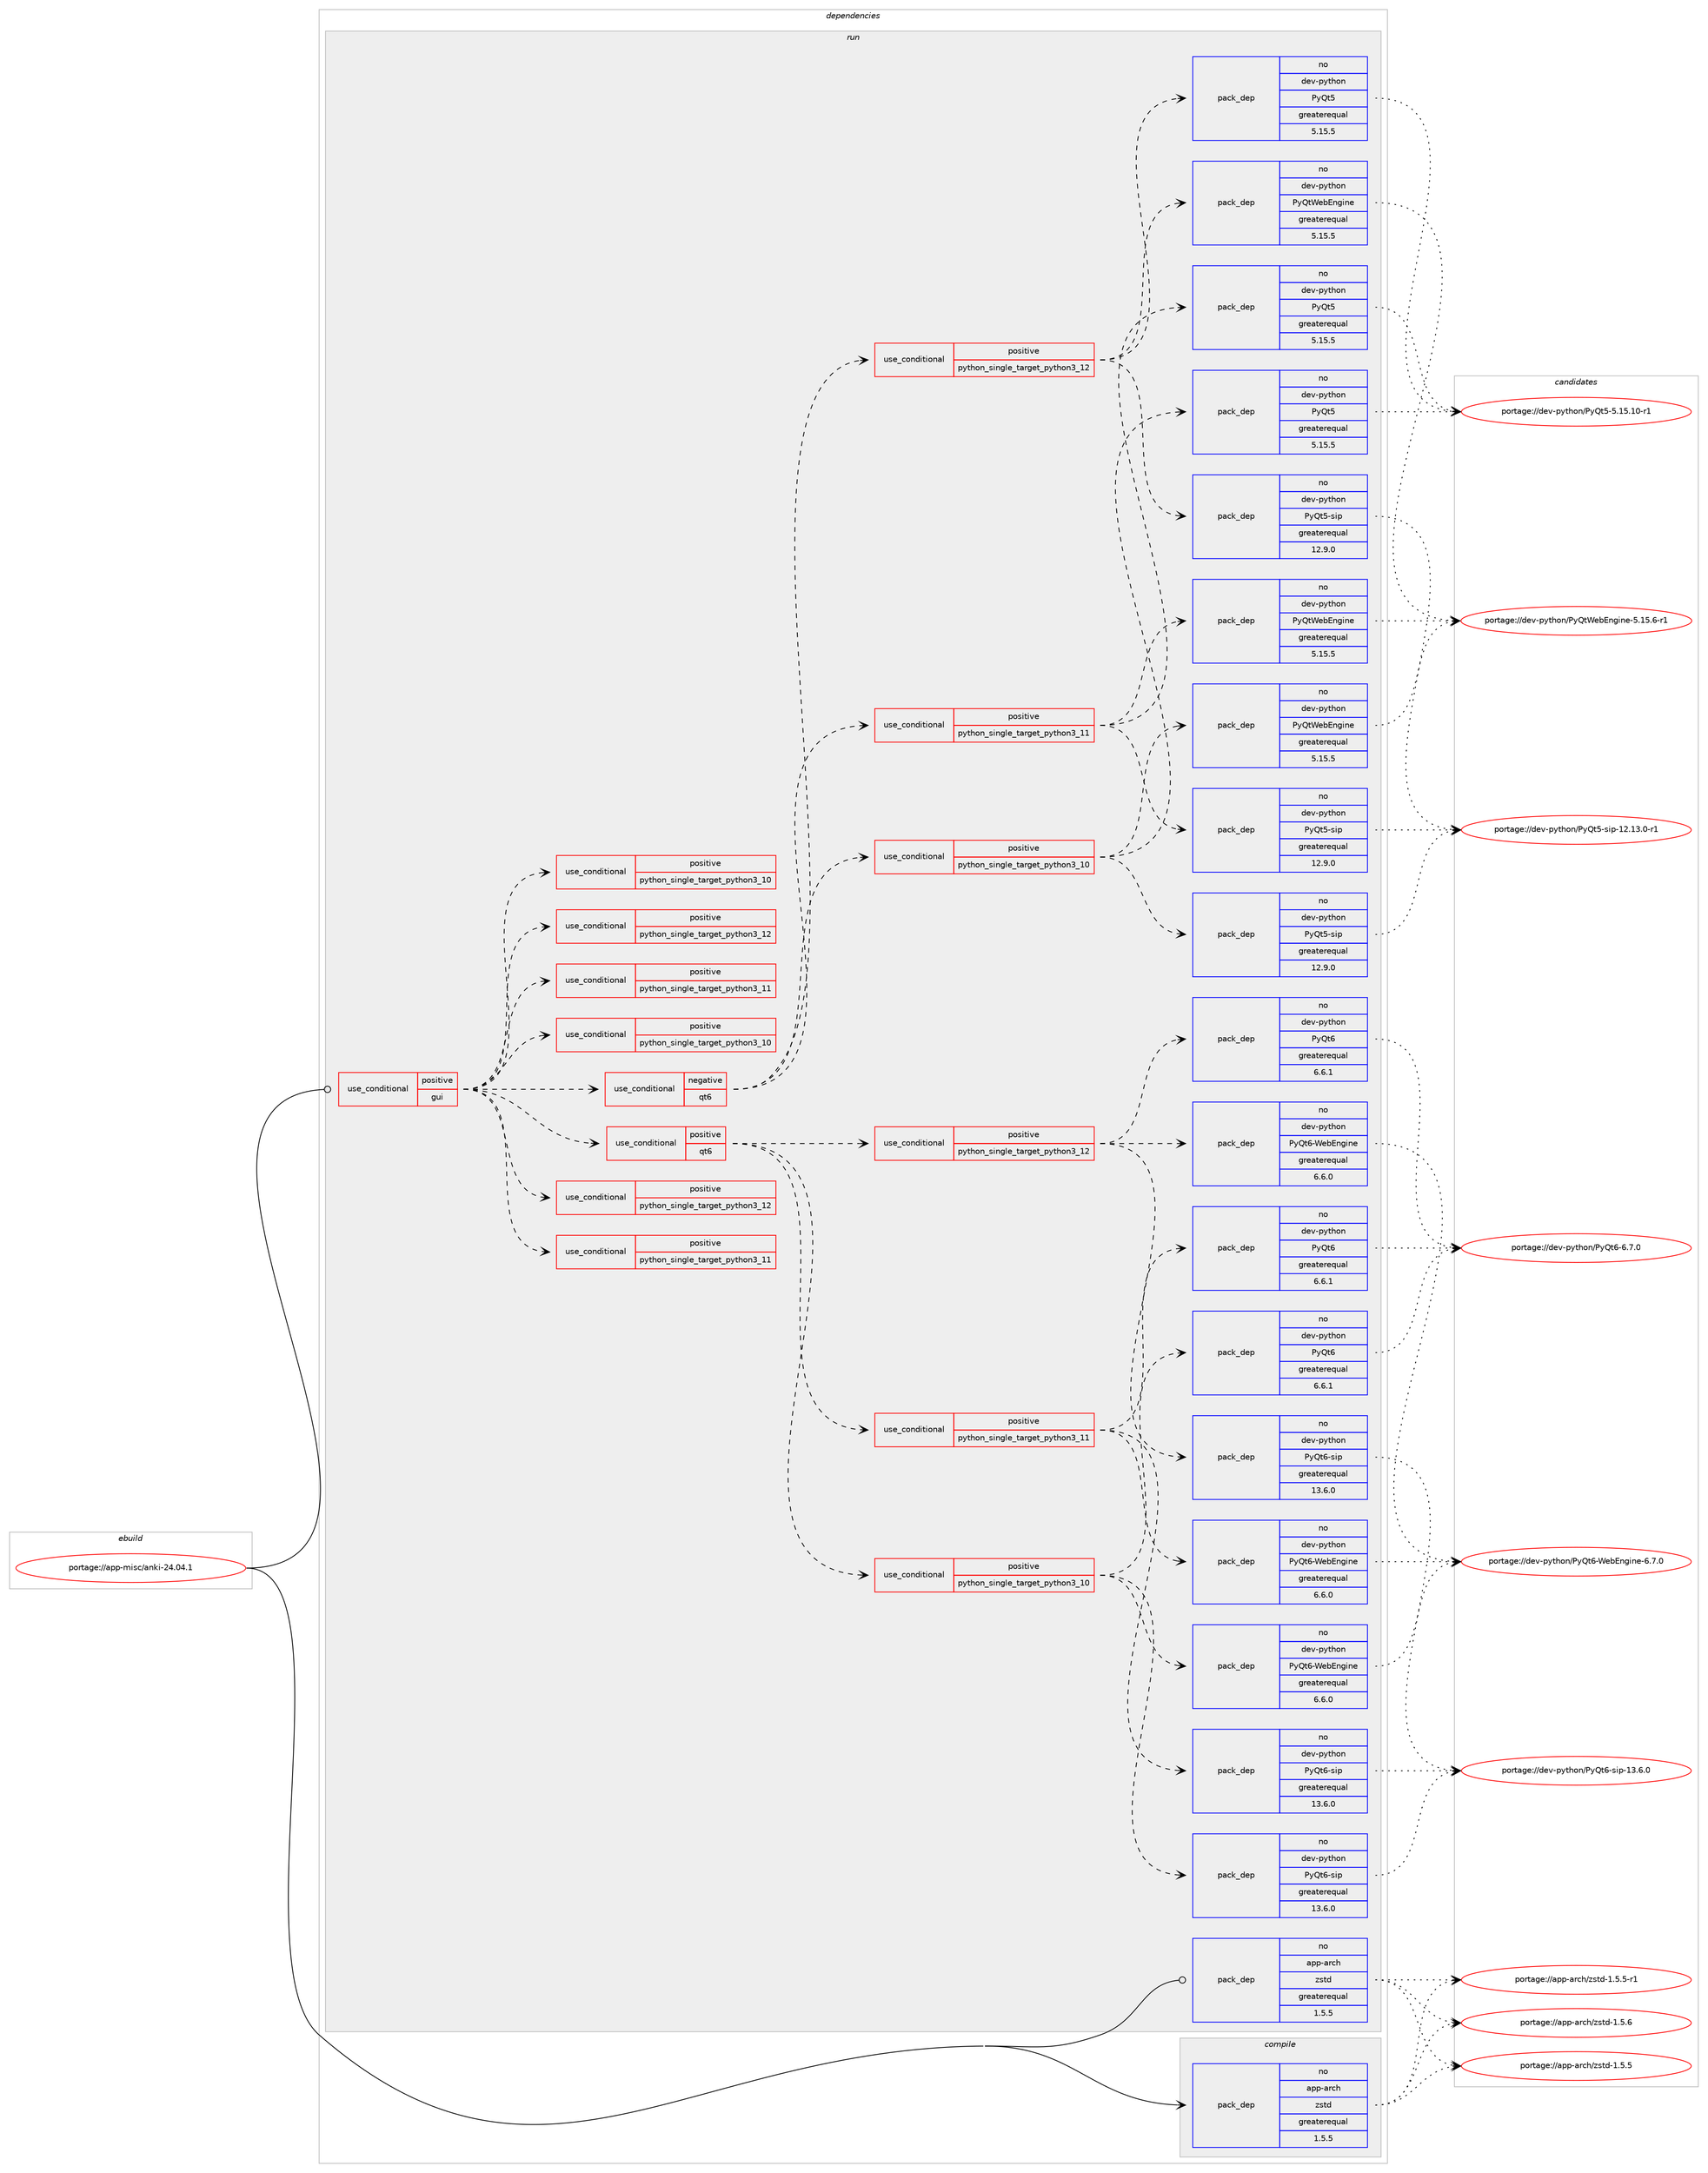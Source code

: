 digraph prolog {

# *************
# Graph options
# *************

newrank=true;
concentrate=true;
compound=true;
graph [rankdir=LR,fontname=Helvetica,fontsize=10,ranksep=1.5];#, ranksep=2.5, nodesep=0.2];
edge  [arrowhead=vee];
node  [fontname=Helvetica,fontsize=10];

# **********
# The ebuild
# **********

subgraph cluster_leftcol {
color=gray;
rank=same;
label=<<i>ebuild</i>>;
id [label="portage://app-misc/anki-24.04.1", color=red, width=4, href="../app-misc/anki-24.04.1.svg"];
}

# ****************
# The dependencies
# ****************

subgraph cluster_midcol {
color=gray;
label=<<i>dependencies</i>>;
subgraph cluster_compile {
fillcolor="#eeeeee";
style=filled;
label=<<i>compile</i>>;
subgraph pack6126 {
dependency17542 [label=<<TABLE BORDER="0" CELLBORDER="1" CELLSPACING="0" CELLPADDING="4" WIDTH="220"><TR><TD ROWSPAN="6" CELLPADDING="30">pack_dep</TD></TR><TR><TD WIDTH="110">no</TD></TR><TR><TD>app-arch</TD></TR><TR><TD>zstd</TD></TR><TR><TD>greaterequal</TD></TR><TR><TD>1.5.5</TD></TR></TABLE>>, shape=none, color=blue];
}
id:e -> dependency17542:w [weight=20,style="solid",arrowhead="vee"];
# *** BEGIN UNKNOWN DEPENDENCY TYPE (TODO) ***
# id -> package_dependency(portage://app-misc/anki-24.04.1,install,no,dev-db,sqlite,none,[,,],[slot(3)],[])
# *** END UNKNOWN DEPENDENCY TYPE (TODO) ***

}
subgraph cluster_compileandrun {
fillcolor="#eeeeee";
style=filled;
label=<<i>compile and run</i>>;
}
subgraph cluster_run {
fillcolor="#eeeeee";
style=filled;
label=<<i>run</i>>;
subgraph cond11058 {
dependency17543 [label=<<TABLE BORDER="0" CELLBORDER="1" CELLSPACING="0" CELLPADDING="4"><TR><TD ROWSPAN="3" CELLPADDING="10">use_conditional</TD></TR><TR><TD>positive</TD></TR><TR><TD>gui</TD></TR></TABLE>>, shape=none, color=red];
subgraph cond11059 {
dependency17544 [label=<<TABLE BORDER="0" CELLBORDER="1" CELLSPACING="0" CELLPADDING="4"><TR><TD ROWSPAN="3" CELLPADDING="10">use_conditional</TD></TR><TR><TD>positive</TD></TR><TR><TD>python_single_target_python3_10</TD></TR></TABLE>>, shape=none, color=red];
# *** BEGIN UNKNOWN DEPENDENCY TYPE (TODO) ***
# dependency17544 -> package_dependency(portage://app-misc/anki-24.04.1,run,no,dev-lang,python,none,[,,],[slot(3.10)],[])
# *** END UNKNOWN DEPENDENCY TYPE (TODO) ***

}
dependency17543:e -> dependency17544:w [weight=20,style="dashed",arrowhead="vee"];
subgraph cond11060 {
dependency17545 [label=<<TABLE BORDER="0" CELLBORDER="1" CELLSPACING="0" CELLPADDING="4"><TR><TD ROWSPAN="3" CELLPADDING="10">use_conditional</TD></TR><TR><TD>positive</TD></TR><TR><TD>python_single_target_python3_11</TD></TR></TABLE>>, shape=none, color=red];
# *** BEGIN UNKNOWN DEPENDENCY TYPE (TODO) ***
# dependency17545 -> package_dependency(portage://app-misc/anki-24.04.1,run,no,dev-lang,python,none,[,,],[slot(3.11)],[])
# *** END UNKNOWN DEPENDENCY TYPE (TODO) ***

}
dependency17543:e -> dependency17545:w [weight=20,style="dashed",arrowhead="vee"];
subgraph cond11061 {
dependency17546 [label=<<TABLE BORDER="0" CELLBORDER="1" CELLSPACING="0" CELLPADDING="4"><TR><TD ROWSPAN="3" CELLPADDING="10">use_conditional</TD></TR><TR><TD>positive</TD></TR><TR><TD>python_single_target_python3_12</TD></TR></TABLE>>, shape=none, color=red];
# *** BEGIN UNKNOWN DEPENDENCY TYPE (TODO) ***
# dependency17546 -> package_dependency(portage://app-misc/anki-24.04.1,run,no,dev-lang,python,none,[,,],[slot(3.12)],[])
# *** END UNKNOWN DEPENDENCY TYPE (TODO) ***

}
dependency17543:e -> dependency17546:w [weight=20,style="dashed",arrowhead="vee"];
subgraph cond11062 {
dependency17547 [label=<<TABLE BORDER="0" CELLBORDER="1" CELLSPACING="0" CELLPADDING="4"><TR><TD ROWSPAN="3" CELLPADDING="10">use_conditional</TD></TR><TR><TD>positive</TD></TR><TR><TD>python_single_target_python3_10</TD></TR></TABLE>>, shape=none, color=red];
# *** BEGIN UNKNOWN DEPENDENCY TYPE (TODO) ***
# dependency17547 -> package_dependency(portage://app-misc/anki-24.04.1,run,no,dev-python,beautifulsoup4,none,[,,],[],[use(enable(python_targets_python3_10),negative)])
# *** END UNKNOWN DEPENDENCY TYPE (TODO) ***

# *** BEGIN UNKNOWN DEPENDENCY TYPE (TODO) ***
# dependency17547 -> package_dependency(portage://app-misc/anki-24.04.1,run,no,dev-python,distro,none,[,,],[],[use(enable(python_targets_python3_10),negative)])
# *** END UNKNOWN DEPENDENCY TYPE (TODO) ***

# *** BEGIN UNKNOWN DEPENDENCY TYPE (TODO) ***
# dependency17547 -> package_dependency(portage://app-misc/anki-24.04.1,run,no,dev-python,decorator,none,[,,],[],[use(enable(python_targets_python3_10),negative)])
# *** END UNKNOWN DEPENDENCY TYPE (TODO) ***

# *** BEGIN UNKNOWN DEPENDENCY TYPE (TODO) ***
# dependency17547 -> package_dependency(portage://app-misc/anki-24.04.1,run,no,dev-python,flask,none,[,,],[],[use(enable(python_targets_python3_10),negative)])
# *** END UNKNOWN DEPENDENCY TYPE (TODO) ***

# *** BEGIN UNKNOWN DEPENDENCY TYPE (TODO) ***
# dependency17547 -> package_dependency(portage://app-misc/anki-24.04.1,run,no,dev-python,flask-cors,none,[,,],[],[use(enable(python_targets_python3_10),negative)])
# *** END UNKNOWN DEPENDENCY TYPE (TODO) ***

# *** BEGIN UNKNOWN DEPENDENCY TYPE (TODO) ***
# dependency17547 -> package_dependency(portage://app-misc/anki-24.04.1,run,no,dev-python,jsonschema,none,[,,],[],[use(enable(python_targets_python3_10),negative)])
# *** END UNKNOWN DEPENDENCY TYPE (TODO) ***

# *** BEGIN UNKNOWN DEPENDENCY TYPE (TODO) ***
# dependency17547 -> package_dependency(portage://app-misc/anki-24.04.1,run,no,dev-python,markdown,none,[,,],[],[use(enable(python_targets_python3_10),negative)])
# *** END UNKNOWN DEPENDENCY TYPE (TODO) ***

# *** BEGIN UNKNOWN DEPENDENCY TYPE (TODO) ***
# dependency17547 -> package_dependency(portage://app-misc/anki-24.04.1,run,no,dev-python,protobuf-python,none,[,,],[],[use(enable(python_targets_python3_10),negative)])
# *** END UNKNOWN DEPENDENCY TYPE (TODO) ***

# *** BEGIN UNKNOWN DEPENDENCY TYPE (TODO) ***
# dependency17547 -> package_dependency(portage://app-misc/anki-24.04.1,run,no,dev-python,requests,none,[,,],[],[use(enable(python_targets_python3_10),negative)])
# *** END UNKNOWN DEPENDENCY TYPE (TODO) ***

# *** BEGIN UNKNOWN DEPENDENCY TYPE (TODO) ***
# dependency17547 -> package_dependency(portage://app-misc/anki-24.04.1,run,no,dev-python,send2trash,none,[,,],[],[use(enable(python_targets_python3_10),negative)])
# *** END UNKNOWN DEPENDENCY TYPE (TODO) ***

# *** BEGIN UNKNOWN DEPENDENCY TYPE (TODO) ***
# dependency17547 -> package_dependency(portage://app-misc/anki-24.04.1,run,no,dev-python,waitress,none,[,,],[],[use(enable(python_targets_python3_10),negative)])
# *** END UNKNOWN DEPENDENCY TYPE (TODO) ***

}
dependency17543:e -> dependency17547:w [weight=20,style="dashed",arrowhead="vee"];
subgraph cond11063 {
dependency17548 [label=<<TABLE BORDER="0" CELLBORDER="1" CELLSPACING="0" CELLPADDING="4"><TR><TD ROWSPAN="3" CELLPADDING="10">use_conditional</TD></TR><TR><TD>positive</TD></TR><TR><TD>python_single_target_python3_11</TD></TR></TABLE>>, shape=none, color=red];
# *** BEGIN UNKNOWN DEPENDENCY TYPE (TODO) ***
# dependency17548 -> package_dependency(portage://app-misc/anki-24.04.1,run,no,dev-python,beautifulsoup4,none,[,,],[],[use(enable(python_targets_python3_11),negative)])
# *** END UNKNOWN DEPENDENCY TYPE (TODO) ***

# *** BEGIN UNKNOWN DEPENDENCY TYPE (TODO) ***
# dependency17548 -> package_dependency(portage://app-misc/anki-24.04.1,run,no,dev-python,distro,none,[,,],[],[use(enable(python_targets_python3_11),negative)])
# *** END UNKNOWN DEPENDENCY TYPE (TODO) ***

# *** BEGIN UNKNOWN DEPENDENCY TYPE (TODO) ***
# dependency17548 -> package_dependency(portage://app-misc/anki-24.04.1,run,no,dev-python,decorator,none,[,,],[],[use(enable(python_targets_python3_11),negative)])
# *** END UNKNOWN DEPENDENCY TYPE (TODO) ***

# *** BEGIN UNKNOWN DEPENDENCY TYPE (TODO) ***
# dependency17548 -> package_dependency(portage://app-misc/anki-24.04.1,run,no,dev-python,flask,none,[,,],[],[use(enable(python_targets_python3_11),negative)])
# *** END UNKNOWN DEPENDENCY TYPE (TODO) ***

# *** BEGIN UNKNOWN DEPENDENCY TYPE (TODO) ***
# dependency17548 -> package_dependency(portage://app-misc/anki-24.04.1,run,no,dev-python,flask-cors,none,[,,],[],[use(enable(python_targets_python3_11),negative)])
# *** END UNKNOWN DEPENDENCY TYPE (TODO) ***

# *** BEGIN UNKNOWN DEPENDENCY TYPE (TODO) ***
# dependency17548 -> package_dependency(portage://app-misc/anki-24.04.1,run,no,dev-python,jsonschema,none,[,,],[],[use(enable(python_targets_python3_11),negative)])
# *** END UNKNOWN DEPENDENCY TYPE (TODO) ***

# *** BEGIN UNKNOWN DEPENDENCY TYPE (TODO) ***
# dependency17548 -> package_dependency(portage://app-misc/anki-24.04.1,run,no,dev-python,markdown,none,[,,],[],[use(enable(python_targets_python3_11),negative)])
# *** END UNKNOWN DEPENDENCY TYPE (TODO) ***

# *** BEGIN UNKNOWN DEPENDENCY TYPE (TODO) ***
# dependency17548 -> package_dependency(portage://app-misc/anki-24.04.1,run,no,dev-python,protobuf-python,none,[,,],[],[use(enable(python_targets_python3_11),negative)])
# *** END UNKNOWN DEPENDENCY TYPE (TODO) ***

# *** BEGIN UNKNOWN DEPENDENCY TYPE (TODO) ***
# dependency17548 -> package_dependency(portage://app-misc/anki-24.04.1,run,no,dev-python,requests,none,[,,],[],[use(enable(python_targets_python3_11),negative)])
# *** END UNKNOWN DEPENDENCY TYPE (TODO) ***

# *** BEGIN UNKNOWN DEPENDENCY TYPE (TODO) ***
# dependency17548 -> package_dependency(portage://app-misc/anki-24.04.1,run,no,dev-python,send2trash,none,[,,],[],[use(enable(python_targets_python3_11),negative)])
# *** END UNKNOWN DEPENDENCY TYPE (TODO) ***

# *** BEGIN UNKNOWN DEPENDENCY TYPE (TODO) ***
# dependency17548 -> package_dependency(portage://app-misc/anki-24.04.1,run,no,dev-python,waitress,none,[,,],[],[use(enable(python_targets_python3_11),negative)])
# *** END UNKNOWN DEPENDENCY TYPE (TODO) ***

}
dependency17543:e -> dependency17548:w [weight=20,style="dashed",arrowhead="vee"];
subgraph cond11064 {
dependency17549 [label=<<TABLE BORDER="0" CELLBORDER="1" CELLSPACING="0" CELLPADDING="4"><TR><TD ROWSPAN="3" CELLPADDING="10">use_conditional</TD></TR><TR><TD>positive</TD></TR><TR><TD>python_single_target_python3_12</TD></TR></TABLE>>, shape=none, color=red];
# *** BEGIN UNKNOWN DEPENDENCY TYPE (TODO) ***
# dependency17549 -> package_dependency(portage://app-misc/anki-24.04.1,run,no,dev-python,beautifulsoup4,none,[,,],[],[use(enable(python_targets_python3_12),negative)])
# *** END UNKNOWN DEPENDENCY TYPE (TODO) ***

# *** BEGIN UNKNOWN DEPENDENCY TYPE (TODO) ***
# dependency17549 -> package_dependency(portage://app-misc/anki-24.04.1,run,no,dev-python,distro,none,[,,],[],[use(enable(python_targets_python3_12),negative)])
# *** END UNKNOWN DEPENDENCY TYPE (TODO) ***

# *** BEGIN UNKNOWN DEPENDENCY TYPE (TODO) ***
# dependency17549 -> package_dependency(portage://app-misc/anki-24.04.1,run,no,dev-python,decorator,none,[,,],[],[use(enable(python_targets_python3_12),negative)])
# *** END UNKNOWN DEPENDENCY TYPE (TODO) ***

# *** BEGIN UNKNOWN DEPENDENCY TYPE (TODO) ***
# dependency17549 -> package_dependency(portage://app-misc/anki-24.04.1,run,no,dev-python,flask,none,[,,],[],[use(enable(python_targets_python3_12),negative)])
# *** END UNKNOWN DEPENDENCY TYPE (TODO) ***

# *** BEGIN UNKNOWN DEPENDENCY TYPE (TODO) ***
# dependency17549 -> package_dependency(portage://app-misc/anki-24.04.1,run,no,dev-python,flask-cors,none,[,,],[],[use(enable(python_targets_python3_12),negative)])
# *** END UNKNOWN DEPENDENCY TYPE (TODO) ***

# *** BEGIN UNKNOWN DEPENDENCY TYPE (TODO) ***
# dependency17549 -> package_dependency(portage://app-misc/anki-24.04.1,run,no,dev-python,jsonschema,none,[,,],[],[use(enable(python_targets_python3_12),negative)])
# *** END UNKNOWN DEPENDENCY TYPE (TODO) ***

# *** BEGIN UNKNOWN DEPENDENCY TYPE (TODO) ***
# dependency17549 -> package_dependency(portage://app-misc/anki-24.04.1,run,no,dev-python,markdown,none,[,,],[],[use(enable(python_targets_python3_12),negative)])
# *** END UNKNOWN DEPENDENCY TYPE (TODO) ***

# *** BEGIN UNKNOWN DEPENDENCY TYPE (TODO) ***
# dependency17549 -> package_dependency(portage://app-misc/anki-24.04.1,run,no,dev-python,protobuf-python,none,[,,],[],[use(enable(python_targets_python3_12),negative)])
# *** END UNKNOWN DEPENDENCY TYPE (TODO) ***

# *** BEGIN UNKNOWN DEPENDENCY TYPE (TODO) ***
# dependency17549 -> package_dependency(portage://app-misc/anki-24.04.1,run,no,dev-python,requests,none,[,,],[],[use(enable(python_targets_python3_12),negative)])
# *** END UNKNOWN DEPENDENCY TYPE (TODO) ***

# *** BEGIN UNKNOWN DEPENDENCY TYPE (TODO) ***
# dependency17549 -> package_dependency(portage://app-misc/anki-24.04.1,run,no,dev-python,send2trash,none,[,,],[],[use(enable(python_targets_python3_12),negative)])
# *** END UNKNOWN DEPENDENCY TYPE (TODO) ***

# *** BEGIN UNKNOWN DEPENDENCY TYPE (TODO) ***
# dependency17549 -> package_dependency(portage://app-misc/anki-24.04.1,run,no,dev-python,waitress,none,[,,],[],[use(enable(python_targets_python3_12),negative)])
# *** END UNKNOWN DEPENDENCY TYPE (TODO) ***

}
dependency17543:e -> dependency17549:w [weight=20,style="dashed",arrowhead="vee"];
subgraph cond11065 {
dependency17550 [label=<<TABLE BORDER="0" CELLBORDER="1" CELLSPACING="0" CELLPADDING="4"><TR><TD ROWSPAN="3" CELLPADDING="10">use_conditional</TD></TR><TR><TD>positive</TD></TR><TR><TD>qt6</TD></TR></TABLE>>, shape=none, color=red];
# *** BEGIN UNKNOWN DEPENDENCY TYPE (TODO) ***
# dependency17550 -> package_dependency(portage://app-misc/anki-24.04.1,run,no,dev-qt,qtsvg,none,[,,],[slot(6)],[])
# *** END UNKNOWN DEPENDENCY TYPE (TODO) ***

subgraph cond11066 {
dependency17551 [label=<<TABLE BORDER="0" CELLBORDER="1" CELLSPACING="0" CELLPADDING="4"><TR><TD ROWSPAN="3" CELLPADDING="10">use_conditional</TD></TR><TR><TD>positive</TD></TR><TR><TD>python_single_target_python3_10</TD></TR></TABLE>>, shape=none, color=red];
subgraph pack6127 {
dependency17552 [label=<<TABLE BORDER="0" CELLBORDER="1" CELLSPACING="0" CELLPADDING="4" WIDTH="220"><TR><TD ROWSPAN="6" CELLPADDING="30">pack_dep</TD></TR><TR><TD WIDTH="110">no</TD></TR><TR><TD>dev-python</TD></TR><TR><TD>PyQt6</TD></TR><TR><TD>greaterequal</TD></TR><TR><TD>6.6.1</TD></TR></TABLE>>, shape=none, color=blue];
}
dependency17551:e -> dependency17552:w [weight=20,style="dashed",arrowhead="vee"];
subgraph pack6128 {
dependency17553 [label=<<TABLE BORDER="0" CELLBORDER="1" CELLSPACING="0" CELLPADDING="4" WIDTH="220"><TR><TD ROWSPAN="6" CELLPADDING="30">pack_dep</TD></TR><TR><TD WIDTH="110">no</TD></TR><TR><TD>dev-python</TD></TR><TR><TD>PyQt6-sip</TD></TR><TR><TD>greaterequal</TD></TR><TR><TD>13.6.0</TD></TR></TABLE>>, shape=none, color=blue];
}
dependency17551:e -> dependency17553:w [weight=20,style="dashed",arrowhead="vee"];
subgraph pack6129 {
dependency17554 [label=<<TABLE BORDER="0" CELLBORDER="1" CELLSPACING="0" CELLPADDING="4" WIDTH="220"><TR><TD ROWSPAN="6" CELLPADDING="30">pack_dep</TD></TR><TR><TD WIDTH="110">no</TD></TR><TR><TD>dev-python</TD></TR><TR><TD>PyQt6-WebEngine</TD></TR><TR><TD>greaterequal</TD></TR><TR><TD>6.6.0</TD></TR></TABLE>>, shape=none, color=blue];
}
dependency17551:e -> dependency17554:w [weight=20,style="dashed",arrowhead="vee"];
}
dependency17550:e -> dependency17551:w [weight=20,style="dashed",arrowhead="vee"];
subgraph cond11067 {
dependency17555 [label=<<TABLE BORDER="0" CELLBORDER="1" CELLSPACING="0" CELLPADDING="4"><TR><TD ROWSPAN="3" CELLPADDING="10">use_conditional</TD></TR><TR><TD>positive</TD></TR><TR><TD>python_single_target_python3_11</TD></TR></TABLE>>, shape=none, color=red];
subgraph pack6130 {
dependency17556 [label=<<TABLE BORDER="0" CELLBORDER="1" CELLSPACING="0" CELLPADDING="4" WIDTH="220"><TR><TD ROWSPAN="6" CELLPADDING="30">pack_dep</TD></TR><TR><TD WIDTH="110">no</TD></TR><TR><TD>dev-python</TD></TR><TR><TD>PyQt6</TD></TR><TR><TD>greaterequal</TD></TR><TR><TD>6.6.1</TD></TR></TABLE>>, shape=none, color=blue];
}
dependency17555:e -> dependency17556:w [weight=20,style="dashed",arrowhead="vee"];
subgraph pack6131 {
dependency17557 [label=<<TABLE BORDER="0" CELLBORDER="1" CELLSPACING="0" CELLPADDING="4" WIDTH="220"><TR><TD ROWSPAN="6" CELLPADDING="30">pack_dep</TD></TR><TR><TD WIDTH="110">no</TD></TR><TR><TD>dev-python</TD></TR><TR><TD>PyQt6-sip</TD></TR><TR><TD>greaterequal</TD></TR><TR><TD>13.6.0</TD></TR></TABLE>>, shape=none, color=blue];
}
dependency17555:e -> dependency17557:w [weight=20,style="dashed",arrowhead="vee"];
subgraph pack6132 {
dependency17558 [label=<<TABLE BORDER="0" CELLBORDER="1" CELLSPACING="0" CELLPADDING="4" WIDTH="220"><TR><TD ROWSPAN="6" CELLPADDING="30">pack_dep</TD></TR><TR><TD WIDTH="110">no</TD></TR><TR><TD>dev-python</TD></TR><TR><TD>PyQt6-WebEngine</TD></TR><TR><TD>greaterequal</TD></TR><TR><TD>6.6.0</TD></TR></TABLE>>, shape=none, color=blue];
}
dependency17555:e -> dependency17558:w [weight=20,style="dashed",arrowhead="vee"];
}
dependency17550:e -> dependency17555:w [weight=20,style="dashed",arrowhead="vee"];
subgraph cond11068 {
dependency17559 [label=<<TABLE BORDER="0" CELLBORDER="1" CELLSPACING="0" CELLPADDING="4"><TR><TD ROWSPAN="3" CELLPADDING="10">use_conditional</TD></TR><TR><TD>positive</TD></TR><TR><TD>python_single_target_python3_12</TD></TR></TABLE>>, shape=none, color=red];
subgraph pack6133 {
dependency17560 [label=<<TABLE BORDER="0" CELLBORDER="1" CELLSPACING="0" CELLPADDING="4" WIDTH="220"><TR><TD ROWSPAN="6" CELLPADDING="30">pack_dep</TD></TR><TR><TD WIDTH="110">no</TD></TR><TR><TD>dev-python</TD></TR><TR><TD>PyQt6</TD></TR><TR><TD>greaterequal</TD></TR><TR><TD>6.6.1</TD></TR></TABLE>>, shape=none, color=blue];
}
dependency17559:e -> dependency17560:w [weight=20,style="dashed",arrowhead="vee"];
subgraph pack6134 {
dependency17561 [label=<<TABLE BORDER="0" CELLBORDER="1" CELLSPACING="0" CELLPADDING="4" WIDTH="220"><TR><TD ROWSPAN="6" CELLPADDING="30">pack_dep</TD></TR><TR><TD WIDTH="110">no</TD></TR><TR><TD>dev-python</TD></TR><TR><TD>PyQt6-sip</TD></TR><TR><TD>greaterequal</TD></TR><TR><TD>13.6.0</TD></TR></TABLE>>, shape=none, color=blue];
}
dependency17559:e -> dependency17561:w [weight=20,style="dashed",arrowhead="vee"];
subgraph pack6135 {
dependency17562 [label=<<TABLE BORDER="0" CELLBORDER="1" CELLSPACING="0" CELLPADDING="4" WIDTH="220"><TR><TD ROWSPAN="6" CELLPADDING="30">pack_dep</TD></TR><TR><TD WIDTH="110">no</TD></TR><TR><TD>dev-python</TD></TR><TR><TD>PyQt6-WebEngine</TD></TR><TR><TD>greaterequal</TD></TR><TR><TD>6.6.0</TD></TR></TABLE>>, shape=none, color=blue];
}
dependency17559:e -> dependency17562:w [weight=20,style="dashed",arrowhead="vee"];
}
dependency17550:e -> dependency17559:w [weight=20,style="dashed",arrowhead="vee"];
}
dependency17543:e -> dependency17550:w [weight=20,style="dashed",arrowhead="vee"];
subgraph cond11069 {
dependency17563 [label=<<TABLE BORDER="0" CELLBORDER="1" CELLSPACING="0" CELLPADDING="4"><TR><TD ROWSPAN="3" CELLPADDING="10">use_conditional</TD></TR><TR><TD>negative</TD></TR><TR><TD>qt6</TD></TR></TABLE>>, shape=none, color=red];
# *** BEGIN UNKNOWN DEPENDENCY TYPE (TODO) ***
# dependency17563 -> package_dependency(portage://app-misc/anki-24.04.1,run,no,dev-qt,qtgui,none,[,,],[slot(5)],[use(enable(jpeg),none),use(enable(png),none)])
# *** END UNKNOWN DEPENDENCY TYPE (TODO) ***

# *** BEGIN UNKNOWN DEPENDENCY TYPE (TODO) ***
# dependency17563 -> package_dependency(portage://app-misc/anki-24.04.1,run,no,dev-qt,qtsvg,none,[,,],[slot(5)],[])
# *** END UNKNOWN DEPENDENCY TYPE (TODO) ***

subgraph cond11070 {
dependency17564 [label=<<TABLE BORDER="0" CELLBORDER="1" CELLSPACING="0" CELLPADDING="4"><TR><TD ROWSPAN="3" CELLPADDING="10">use_conditional</TD></TR><TR><TD>positive</TD></TR><TR><TD>python_single_target_python3_10</TD></TR></TABLE>>, shape=none, color=red];
subgraph pack6136 {
dependency17565 [label=<<TABLE BORDER="0" CELLBORDER="1" CELLSPACING="0" CELLPADDING="4" WIDTH="220"><TR><TD ROWSPAN="6" CELLPADDING="30">pack_dep</TD></TR><TR><TD WIDTH="110">no</TD></TR><TR><TD>dev-python</TD></TR><TR><TD>PyQt5</TD></TR><TR><TD>greaterequal</TD></TR><TR><TD>5.15.5</TD></TR></TABLE>>, shape=none, color=blue];
}
dependency17564:e -> dependency17565:w [weight=20,style="dashed",arrowhead="vee"];
subgraph pack6137 {
dependency17566 [label=<<TABLE BORDER="0" CELLBORDER="1" CELLSPACING="0" CELLPADDING="4" WIDTH="220"><TR><TD ROWSPAN="6" CELLPADDING="30">pack_dep</TD></TR><TR><TD WIDTH="110">no</TD></TR><TR><TD>dev-python</TD></TR><TR><TD>PyQt5-sip</TD></TR><TR><TD>greaterequal</TD></TR><TR><TD>12.9.0</TD></TR></TABLE>>, shape=none, color=blue];
}
dependency17564:e -> dependency17566:w [weight=20,style="dashed",arrowhead="vee"];
subgraph pack6138 {
dependency17567 [label=<<TABLE BORDER="0" CELLBORDER="1" CELLSPACING="0" CELLPADDING="4" WIDTH="220"><TR><TD ROWSPAN="6" CELLPADDING="30">pack_dep</TD></TR><TR><TD WIDTH="110">no</TD></TR><TR><TD>dev-python</TD></TR><TR><TD>PyQtWebEngine</TD></TR><TR><TD>greaterequal</TD></TR><TR><TD>5.15.5</TD></TR></TABLE>>, shape=none, color=blue];
}
dependency17564:e -> dependency17567:w [weight=20,style="dashed",arrowhead="vee"];
}
dependency17563:e -> dependency17564:w [weight=20,style="dashed",arrowhead="vee"];
subgraph cond11071 {
dependency17568 [label=<<TABLE BORDER="0" CELLBORDER="1" CELLSPACING="0" CELLPADDING="4"><TR><TD ROWSPAN="3" CELLPADDING="10">use_conditional</TD></TR><TR><TD>positive</TD></TR><TR><TD>python_single_target_python3_11</TD></TR></TABLE>>, shape=none, color=red];
subgraph pack6139 {
dependency17569 [label=<<TABLE BORDER="0" CELLBORDER="1" CELLSPACING="0" CELLPADDING="4" WIDTH="220"><TR><TD ROWSPAN="6" CELLPADDING="30">pack_dep</TD></TR><TR><TD WIDTH="110">no</TD></TR><TR><TD>dev-python</TD></TR><TR><TD>PyQt5</TD></TR><TR><TD>greaterequal</TD></TR><TR><TD>5.15.5</TD></TR></TABLE>>, shape=none, color=blue];
}
dependency17568:e -> dependency17569:w [weight=20,style="dashed",arrowhead="vee"];
subgraph pack6140 {
dependency17570 [label=<<TABLE BORDER="0" CELLBORDER="1" CELLSPACING="0" CELLPADDING="4" WIDTH="220"><TR><TD ROWSPAN="6" CELLPADDING="30">pack_dep</TD></TR><TR><TD WIDTH="110">no</TD></TR><TR><TD>dev-python</TD></TR><TR><TD>PyQt5-sip</TD></TR><TR><TD>greaterequal</TD></TR><TR><TD>12.9.0</TD></TR></TABLE>>, shape=none, color=blue];
}
dependency17568:e -> dependency17570:w [weight=20,style="dashed",arrowhead="vee"];
subgraph pack6141 {
dependency17571 [label=<<TABLE BORDER="0" CELLBORDER="1" CELLSPACING="0" CELLPADDING="4" WIDTH="220"><TR><TD ROWSPAN="6" CELLPADDING="30">pack_dep</TD></TR><TR><TD WIDTH="110">no</TD></TR><TR><TD>dev-python</TD></TR><TR><TD>PyQtWebEngine</TD></TR><TR><TD>greaterequal</TD></TR><TR><TD>5.15.5</TD></TR></TABLE>>, shape=none, color=blue];
}
dependency17568:e -> dependency17571:w [weight=20,style="dashed",arrowhead="vee"];
}
dependency17563:e -> dependency17568:w [weight=20,style="dashed",arrowhead="vee"];
subgraph cond11072 {
dependency17572 [label=<<TABLE BORDER="0" CELLBORDER="1" CELLSPACING="0" CELLPADDING="4"><TR><TD ROWSPAN="3" CELLPADDING="10">use_conditional</TD></TR><TR><TD>positive</TD></TR><TR><TD>python_single_target_python3_12</TD></TR></TABLE>>, shape=none, color=red];
subgraph pack6142 {
dependency17573 [label=<<TABLE BORDER="0" CELLBORDER="1" CELLSPACING="0" CELLPADDING="4" WIDTH="220"><TR><TD ROWSPAN="6" CELLPADDING="30">pack_dep</TD></TR><TR><TD WIDTH="110">no</TD></TR><TR><TD>dev-python</TD></TR><TR><TD>PyQt5</TD></TR><TR><TD>greaterequal</TD></TR><TR><TD>5.15.5</TD></TR></TABLE>>, shape=none, color=blue];
}
dependency17572:e -> dependency17573:w [weight=20,style="dashed",arrowhead="vee"];
subgraph pack6143 {
dependency17574 [label=<<TABLE BORDER="0" CELLBORDER="1" CELLSPACING="0" CELLPADDING="4" WIDTH="220"><TR><TD ROWSPAN="6" CELLPADDING="30">pack_dep</TD></TR><TR><TD WIDTH="110">no</TD></TR><TR><TD>dev-python</TD></TR><TR><TD>PyQt5-sip</TD></TR><TR><TD>greaterequal</TD></TR><TR><TD>12.9.0</TD></TR></TABLE>>, shape=none, color=blue];
}
dependency17572:e -> dependency17574:w [weight=20,style="dashed",arrowhead="vee"];
subgraph pack6144 {
dependency17575 [label=<<TABLE BORDER="0" CELLBORDER="1" CELLSPACING="0" CELLPADDING="4" WIDTH="220"><TR><TD ROWSPAN="6" CELLPADDING="30">pack_dep</TD></TR><TR><TD WIDTH="110">no</TD></TR><TR><TD>dev-python</TD></TR><TR><TD>PyQtWebEngine</TD></TR><TR><TD>greaterequal</TD></TR><TR><TD>5.15.5</TD></TR></TABLE>>, shape=none, color=blue];
}
dependency17572:e -> dependency17575:w [weight=20,style="dashed",arrowhead="vee"];
}
dependency17563:e -> dependency17572:w [weight=20,style="dashed",arrowhead="vee"];
}
dependency17543:e -> dependency17563:w [weight=20,style="dashed",arrowhead="vee"];
}
id:e -> dependency17543:w [weight=20,style="solid",arrowhead="odot"];
subgraph pack6145 {
dependency17576 [label=<<TABLE BORDER="0" CELLBORDER="1" CELLSPACING="0" CELLPADDING="4" WIDTH="220"><TR><TD ROWSPAN="6" CELLPADDING="30">pack_dep</TD></TR><TR><TD WIDTH="110">no</TD></TR><TR><TD>app-arch</TD></TR><TR><TD>zstd</TD></TR><TR><TD>greaterequal</TD></TR><TR><TD>1.5.5</TD></TR></TABLE>>, shape=none, color=blue];
}
id:e -> dependency17576:w [weight=20,style="solid",arrowhead="odot"];
# *** BEGIN UNKNOWN DEPENDENCY TYPE (TODO) ***
# id -> package_dependency(portage://app-misc/anki-24.04.1,run,no,app-misc,ca-certificates,none,[,,],[],[])
# *** END UNKNOWN DEPENDENCY TYPE (TODO) ***

# *** BEGIN UNKNOWN DEPENDENCY TYPE (TODO) ***
# id -> package_dependency(portage://app-misc/anki-24.04.1,run,no,dev-db,sqlite,none,[,,],[slot(3)],[])
# *** END UNKNOWN DEPENDENCY TYPE (TODO) ***

}
}

# **************
# The candidates
# **************

subgraph cluster_choices {
rank=same;
color=gray;
label=<<i>candidates</i>>;

subgraph choice6126 {
color=black;
nodesep=1;
choice9711211245971149910447122115116100454946534653 [label="portage://app-arch/zstd-1.5.5", color=red, width=4,href="../app-arch/zstd-1.5.5.svg"];
choice97112112459711499104471221151161004549465346534511449 [label="portage://app-arch/zstd-1.5.5-r1", color=red, width=4,href="../app-arch/zstd-1.5.5-r1.svg"];
choice9711211245971149910447122115116100454946534654 [label="portage://app-arch/zstd-1.5.6", color=red, width=4,href="../app-arch/zstd-1.5.6.svg"];
dependency17542:e -> choice9711211245971149910447122115116100454946534653:w [style=dotted,weight="100"];
dependency17542:e -> choice97112112459711499104471221151161004549465346534511449:w [style=dotted,weight="100"];
dependency17542:e -> choice9711211245971149910447122115116100454946534654:w [style=dotted,weight="100"];
}
subgraph choice6127 {
color=black;
nodesep=1;
choice1001011184511212111610411111047801218111654455446554648 [label="portage://dev-python/PyQt6-6.7.0", color=red, width=4,href="../dev-python/PyQt6-6.7.0.svg"];
dependency17552:e -> choice1001011184511212111610411111047801218111654455446554648:w [style=dotted,weight="100"];
}
subgraph choice6128 {
color=black;
nodesep=1;
choice10010111845112121116104111110478012181116544511510511245495146544648 [label="portage://dev-python/PyQt6-sip-13.6.0", color=red, width=4,href="../dev-python/PyQt6-sip-13.6.0.svg"];
dependency17553:e -> choice10010111845112121116104111110478012181116544511510511245495146544648:w [style=dotted,weight="100"];
}
subgraph choice6129 {
color=black;
nodesep=1;
choice100101118451121211161041111104780121811165445871019869110103105110101455446554648 [label="portage://dev-python/PyQt6-WebEngine-6.7.0", color=red, width=4,href="../dev-python/PyQt6-WebEngine-6.7.0.svg"];
dependency17554:e -> choice100101118451121211161041111104780121811165445871019869110103105110101455446554648:w [style=dotted,weight="100"];
}
subgraph choice6130 {
color=black;
nodesep=1;
choice1001011184511212111610411111047801218111654455446554648 [label="portage://dev-python/PyQt6-6.7.0", color=red, width=4,href="../dev-python/PyQt6-6.7.0.svg"];
dependency17556:e -> choice1001011184511212111610411111047801218111654455446554648:w [style=dotted,weight="100"];
}
subgraph choice6131 {
color=black;
nodesep=1;
choice10010111845112121116104111110478012181116544511510511245495146544648 [label="portage://dev-python/PyQt6-sip-13.6.0", color=red, width=4,href="../dev-python/PyQt6-sip-13.6.0.svg"];
dependency17557:e -> choice10010111845112121116104111110478012181116544511510511245495146544648:w [style=dotted,weight="100"];
}
subgraph choice6132 {
color=black;
nodesep=1;
choice100101118451121211161041111104780121811165445871019869110103105110101455446554648 [label="portage://dev-python/PyQt6-WebEngine-6.7.0", color=red, width=4,href="../dev-python/PyQt6-WebEngine-6.7.0.svg"];
dependency17558:e -> choice100101118451121211161041111104780121811165445871019869110103105110101455446554648:w [style=dotted,weight="100"];
}
subgraph choice6133 {
color=black;
nodesep=1;
choice1001011184511212111610411111047801218111654455446554648 [label="portage://dev-python/PyQt6-6.7.0", color=red, width=4,href="../dev-python/PyQt6-6.7.0.svg"];
dependency17560:e -> choice1001011184511212111610411111047801218111654455446554648:w [style=dotted,weight="100"];
}
subgraph choice6134 {
color=black;
nodesep=1;
choice10010111845112121116104111110478012181116544511510511245495146544648 [label="portage://dev-python/PyQt6-sip-13.6.0", color=red, width=4,href="../dev-python/PyQt6-sip-13.6.0.svg"];
dependency17561:e -> choice10010111845112121116104111110478012181116544511510511245495146544648:w [style=dotted,weight="100"];
}
subgraph choice6135 {
color=black;
nodesep=1;
choice100101118451121211161041111104780121811165445871019869110103105110101455446554648 [label="portage://dev-python/PyQt6-WebEngine-6.7.0", color=red, width=4,href="../dev-python/PyQt6-WebEngine-6.7.0.svg"];
dependency17562:e -> choice100101118451121211161041111104780121811165445871019869110103105110101455446554648:w [style=dotted,weight="100"];
}
subgraph choice6136 {
color=black;
nodesep=1;
choice100101118451121211161041111104780121811165345534649534649484511449 [label="portage://dev-python/PyQt5-5.15.10-r1", color=red, width=4,href="../dev-python/PyQt5-5.15.10-r1.svg"];
dependency17565:e -> choice100101118451121211161041111104780121811165345534649534649484511449:w [style=dotted,weight="100"];
}
subgraph choice6137 {
color=black;
nodesep=1;
choice10010111845112121116104111110478012181116534511510511245495046495146484511449 [label="portage://dev-python/PyQt5-sip-12.13.0-r1", color=red, width=4,href="../dev-python/PyQt5-sip-12.13.0-r1.svg"];
dependency17566:e -> choice10010111845112121116104111110478012181116534511510511245495046495146484511449:w [style=dotted,weight="100"];
}
subgraph choice6138 {
color=black;
nodesep=1;
choice10010111845112121116104111110478012181116871019869110103105110101455346495346544511449 [label="portage://dev-python/PyQtWebEngine-5.15.6-r1", color=red, width=4,href="../dev-python/PyQtWebEngine-5.15.6-r1.svg"];
dependency17567:e -> choice10010111845112121116104111110478012181116871019869110103105110101455346495346544511449:w [style=dotted,weight="100"];
}
subgraph choice6139 {
color=black;
nodesep=1;
choice100101118451121211161041111104780121811165345534649534649484511449 [label="portage://dev-python/PyQt5-5.15.10-r1", color=red, width=4,href="../dev-python/PyQt5-5.15.10-r1.svg"];
dependency17569:e -> choice100101118451121211161041111104780121811165345534649534649484511449:w [style=dotted,weight="100"];
}
subgraph choice6140 {
color=black;
nodesep=1;
choice10010111845112121116104111110478012181116534511510511245495046495146484511449 [label="portage://dev-python/PyQt5-sip-12.13.0-r1", color=red, width=4,href="../dev-python/PyQt5-sip-12.13.0-r1.svg"];
dependency17570:e -> choice10010111845112121116104111110478012181116534511510511245495046495146484511449:w [style=dotted,weight="100"];
}
subgraph choice6141 {
color=black;
nodesep=1;
choice10010111845112121116104111110478012181116871019869110103105110101455346495346544511449 [label="portage://dev-python/PyQtWebEngine-5.15.6-r1", color=red, width=4,href="../dev-python/PyQtWebEngine-5.15.6-r1.svg"];
dependency17571:e -> choice10010111845112121116104111110478012181116871019869110103105110101455346495346544511449:w [style=dotted,weight="100"];
}
subgraph choice6142 {
color=black;
nodesep=1;
choice100101118451121211161041111104780121811165345534649534649484511449 [label="portage://dev-python/PyQt5-5.15.10-r1", color=red, width=4,href="../dev-python/PyQt5-5.15.10-r1.svg"];
dependency17573:e -> choice100101118451121211161041111104780121811165345534649534649484511449:w [style=dotted,weight="100"];
}
subgraph choice6143 {
color=black;
nodesep=1;
choice10010111845112121116104111110478012181116534511510511245495046495146484511449 [label="portage://dev-python/PyQt5-sip-12.13.0-r1", color=red, width=4,href="../dev-python/PyQt5-sip-12.13.0-r1.svg"];
dependency17574:e -> choice10010111845112121116104111110478012181116534511510511245495046495146484511449:w [style=dotted,weight="100"];
}
subgraph choice6144 {
color=black;
nodesep=1;
choice10010111845112121116104111110478012181116871019869110103105110101455346495346544511449 [label="portage://dev-python/PyQtWebEngine-5.15.6-r1", color=red, width=4,href="../dev-python/PyQtWebEngine-5.15.6-r1.svg"];
dependency17575:e -> choice10010111845112121116104111110478012181116871019869110103105110101455346495346544511449:w [style=dotted,weight="100"];
}
subgraph choice6145 {
color=black;
nodesep=1;
choice9711211245971149910447122115116100454946534653 [label="portage://app-arch/zstd-1.5.5", color=red, width=4,href="../app-arch/zstd-1.5.5.svg"];
choice97112112459711499104471221151161004549465346534511449 [label="portage://app-arch/zstd-1.5.5-r1", color=red, width=4,href="../app-arch/zstd-1.5.5-r1.svg"];
choice9711211245971149910447122115116100454946534654 [label="portage://app-arch/zstd-1.5.6", color=red, width=4,href="../app-arch/zstd-1.5.6.svg"];
dependency17576:e -> choice9711211245971149910447122115116100454946534653:w [style=dotted,weight="100"];
dependency17576:e -> choice97112112459711499104471221151161004549465346534511449:w [style=dotted,weight="100"];
dependency17576:e -> choice9711211245971149910447122115116100454946534654:w [style=dotted,weight="100"];
}
}

}
